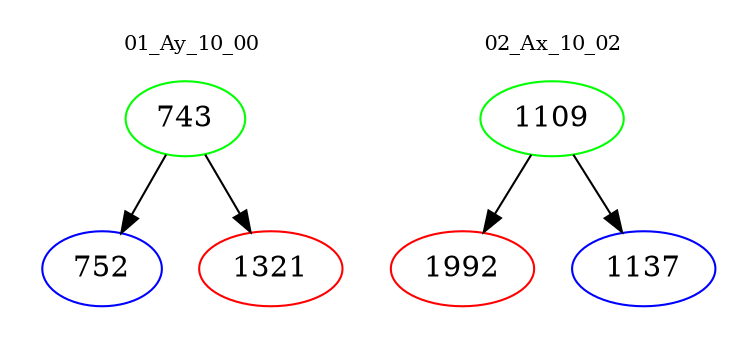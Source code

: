digraph{
subgraph cluster_0 {
color = white
label = "01_Ay_10_00";
fontsize=10;
T0_743 [label="743", color="green"]
T0_743 -> T0_752 [color="black"]
T0_752 [label="752", color="blue"]
T0_743 -> T0_1321 [color="black"]
T0_1321 [label="1321", color="red"]
}
subgraph cluster_1 {
color = white
label = "02_Ax_10_02";
fontsize=10;
T1_1109 [label="1109", color="green"]
T1_1109 -> T1_1992 [color="black"]
T1_1992 [label="1992", color="red"]
T1_1109 -> T1_1137 [color="black"]
T1_1137 [label="1137", color="blue"]
}
}
